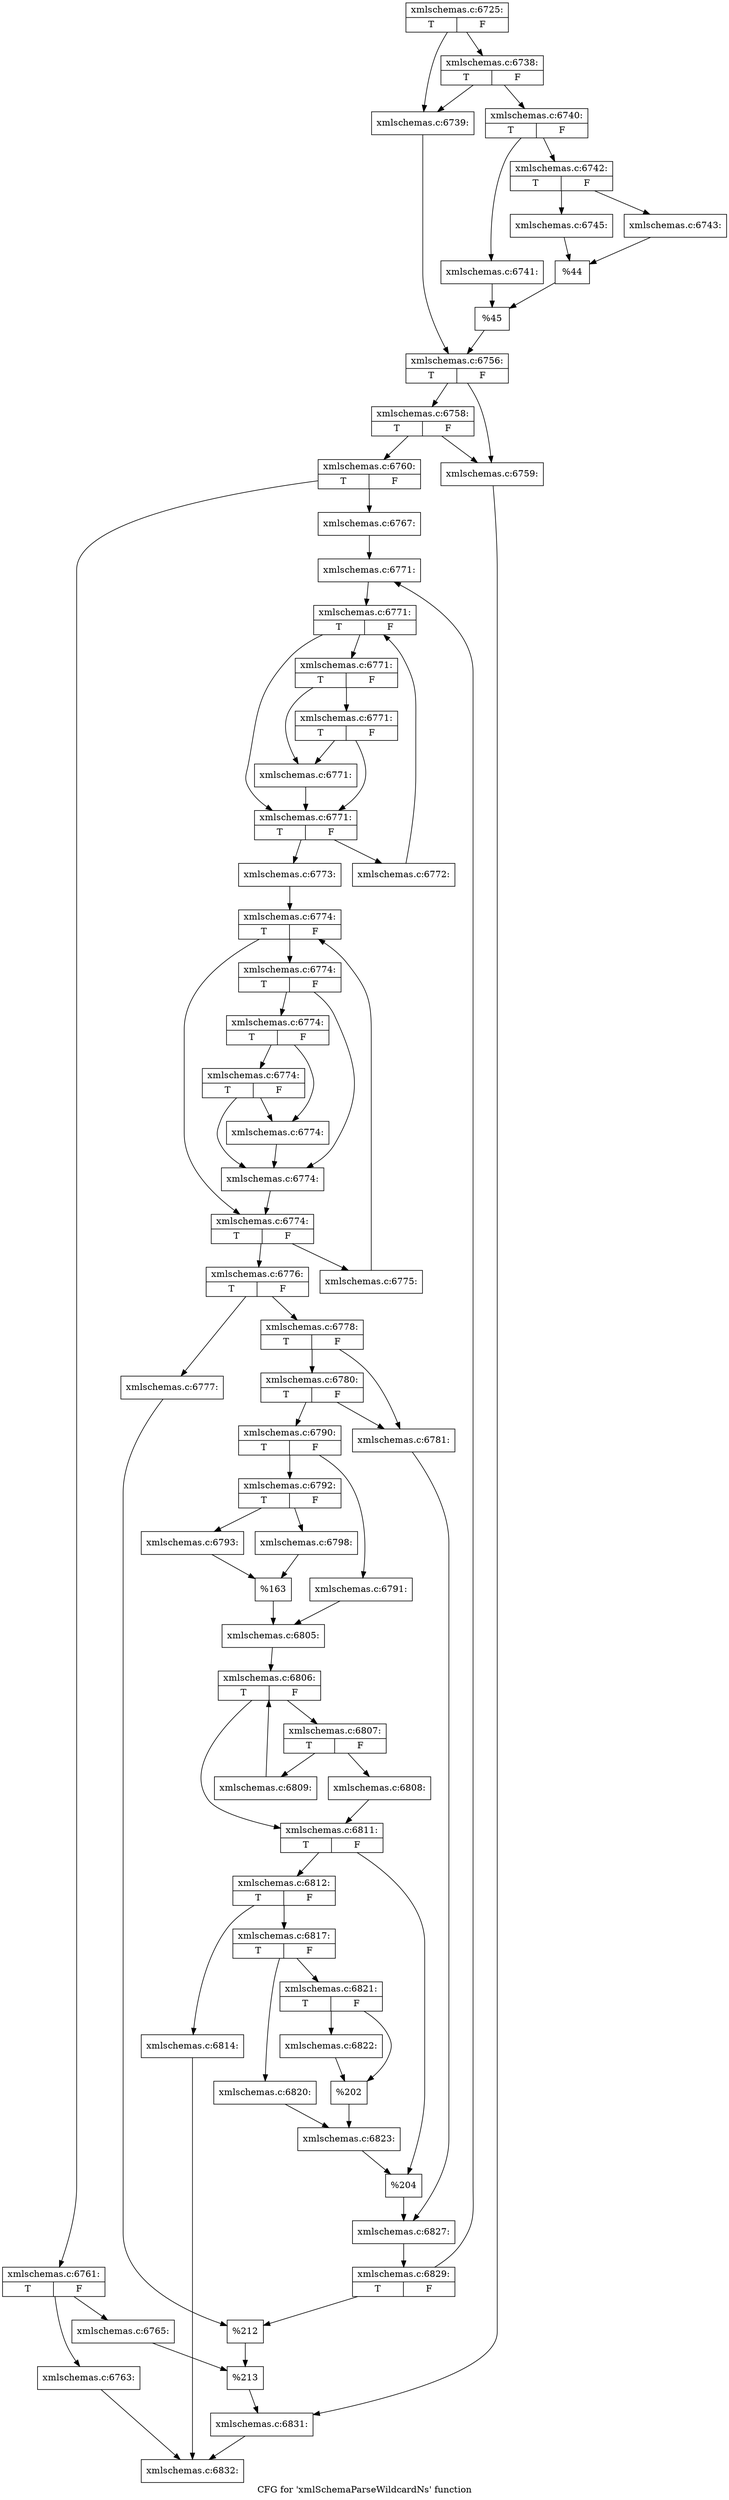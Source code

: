 digraph "CFG for 'xmlSchemaParseWildcardNs' function" {
	label="CFG for 'xmlSchemaParseWildcardNs' function";

	Node0x4ebc080 [shape=record,label="{xmlschemas.c:6725:|{<s0>T|<s1>F}}"];
	Node0x4ebc080 -> Node0x4c97fc0;
	Node0x4ebc080 -> Node0x4c980b0;
	Node0x4c980b0 [shape=record,label="{xmlschemas.c:6738:|{<s0>T|<s1>F}}"];
	Node0x4c980b0 -> Node0x4c97fc0;
	Node0x4c980b0 -> Node0x4c98060;
	Node0x4c97fc0 [shape=record,label="{xmlschemas.c:6739:}"];
	Node0x4c97fc0 -> Node0x4c98010;
	Node0x4c98060 [shape=record,label="{xmlschemas.c:6740:|{<s0>T|<s1>F}}"];
	Node0x4c98060 -> Node0x4c98a10;
	Node0x4c98060 -> Node0x4c98ab0;
	Node0x4c98a10 [shape=record,label="{xmlschemas.c:6741:}"];
	Node0x4c98a10 -> Node0x4c98a60;
	Node0x4c98ab0 [shape=record,label="{xmlschemas.c:6742:|{<s0>T|<s1>F}}"];
	Node0x4c98ab0 -> Node0x4c991e0;
	Node0x4c98ab0 -> Node0x4c99280;
	Node0x4c991e0 [shape=record,label="{xmlschemas.c:6743:}"];
	Node0x4c991e0 -> Node0x4c99230;
	Node0x4c99280 [shape=record,label="{xmlschemas.c:6745:}"];
	Node0x4c99280 -> Node0x4c99230;
	Node0x4c99230 [shape=record,label="{%44}"];
	Node0x4c99230 -> Node0x4c98a60;
	Node0x4c98a60 [shape=record,label="{%45}"];
	Node0x4c98a60 -> Node0x4c98010;
	Node0x4c98010 [shape=record,label="{xmlschemas.c:6756:|{<s0>T|<s1>F}}"];
	Node0x4c98010 -> Node0x4c9ac20;
	Node0x4c98010 -> Node0x4c9ad10;
	Node0x4c9ad10 [shape=record,label="{xmlschemas.c:6758:|{<s0>T|<s1>F}}"];
	Node0x4c9ad10 -> Node0x4c9ac20;
	Node0x4c9ad10 -> Node0x4c9acc0;
	Node0x4c9ac20 [shape=record,label="{xmlschemas.c:6759:}"];
	Node0x4c9ac20 -> Node0x4c9ac70;
	Node0x4c9acc0 [shape=record,label="{xmlschemas.c:6760:|{<s0>T|<s1>F}}"];
	Node0x4c9acc0 -> Node0x4c9b710;
	Node0x4c9acc0 -> Node0x4c9b7b0;
	Node0x4c9b710 [shape=record,label="{xmlschemas.c:6761:|{<s0>T|<s1>F}}"];
	Node0x4c9b710 -> Node0x4c9c600;
	Node0x4c9b710 -> Node0x4c9c930;
	Node0x4c9c600 [shape=record,label="{xmlschemas.c:6763:}"];
	Node0x4c9c600 -> Node0x4ebf3b0;
	Node0x4c9c930 [shape=record,label="{xmlschemas.c:6765:}"];
	Node0x4c9c930 -> Node0x4c9b760;
	Node0x4c9b7b0 [shape=record,label="{xmlschemas.c:6767:}"];
	Node0x4c9b7b0 -> Node0x4c9dbc0;
	Node0x4c9dbc0 [shape=record,label="{xmlschemas.c:6771:}"];
	Node0x4c9dbc0 -> Node0x4c9de00;
	Node0x4c9de00 [shape=record,label="{xmlschemas.c:6771:|{<s0>T|<s1>F}}"];
	Node0x4c9de00 -> Node0x4c9df60;
	Node0x4c9de00 -> Node0x4c9e000;
	Node0x4c9e000 [shape=record,label="{xmlschemas.c:6771:|{<s0>T|<s1>F}}"];
	Node0x4c9e000 -> Node0x4c9e260;
	Node0x4c9e000 -> Node0x4c9dfb0;
	Node0x4c9e260 [shape=record,label="{xmlschemas.c:6771:|{<s0>T|<s1>F}}"];
	Node0x4c9e260 -> Node0x4c9df60;
	Node0x4c9e260 -> Node0x4c9dfb0;
	Node0x4c9dfb0 [shape=record,label="{xmlschemas.c:6771:}"];
	Node0x4c9dfb0 -> Node0x4c9df60;
	Node0x4c9df60 [shape=record,label="{xmlschemas.c:6771:|{<s0>T|<s1>F}}"];
	Node0x4c9df60 -> Node0x4c9e690;
	Node0x4c9df60 -> Node0x4c9dee0;
	Node0x4c9e690 [shape=record,label="{xmlschemas.c:6772:}"];
	Node0x4c9e690 -> Node0x4c9de00;
	Node0x4c9dee0 [shape=record,label="{xmlschemas.c:6773:}"];
	Node0x4c9dee0 -> Node0x4c9ed80;
	Node0x4c9ed80 [shape=record,label="{xmlschemas.c:6774:|{<s0>T|<s1>F}}"];
	Node0x4c9ed80 -> Node0x4c9f030;
	Node0x4c9ed80 -> Node0x4c9efe0;
	Node0x4c9f030 [shape=record,label="{xmlschemas.c:6774:|{<s0>T|<s1>F}}"];
	Node0x4c9f030 -> Node0x4c9f460;
	Node0x4c9f030 -> Node0x4c9f500;
	Node0x4c9f500 [shape=record,label="{xmlschemas.c:6774:|{<s0>T|<s1>F}}"];
	Node0x4c9f500 -> Node0x4c9f760;
	Node0x4c9f500 -> Node0x4c9f4b0;
	Node0x4c9f760 [shape=record,label="{xmlschemas.c:6774:|{<s0>T|<s1>F}}"];
	Node0x4c9f760 -> Node0x4c9f460;
	Node0x4c9f760 -> Node0x4c9f4b0;
	Node0x4c9f4b0 [shape=record,label="{xmlschemas.c:6774:}"];
	Node0x4c9f4b0 -> Node0x4c9f460;
	Node0x4c9f460 [shape=record,label="{xmlschemas.c:6774:}"];
	Node0x4c9f460 -> Node0x4c9efe0;
	Node0x4c9efe0 [shape=record,label="{xmlschemas.c:6774:|{<s0>T|<s1>F}}"];
	Node0x4c9efe0 -> Node0x4c9fc10;
	Node0x4c9efe0 -> Node0x4c9ef60;
	Node0x4c9fc10 [shape=record,label="{xmlschemas.c:6775:}"];
	Node0x4c9fc10 -> Node0x4c9ed80;
	Node0x4c9ef60 [shape=record,label="{xmlschemas.c:6776:|{<s0>T|<s1>F}}"];
	Node0x4c9ef60 -> Node0x4ca02a0;
	Node0x4c9ef60 -> Node0x4ca02f0;
	Node0x4ca02a0 [shape=record,label="{xmlschemas.c:6777:}"];
	Node0x4ca02a0 -> Node0x4c9db20;
	Node0x4ca02f0 [shape=record,label="{xmlschemas.c:6778:|{<s0>T|<s1>F}}"];
	Node0x4ca02f0 -> Node0x4ca0bf0;
	Node0x4ca02f0 -> Node0x4ca0ce0;
	Node0x4ca0ce0 [shape=record,label="{xmlschemas.c:6780:|{<s0>T|<s1>F}}"];
	Node0x4ca0ce0 -> Node0x4ca0bf0;
	Node0x4ca0ce0 -> Node0x4ca0c90;
	Node0x4ca0bf0 [shape=record,label="{xmlschemas.c:6781:}"];
	Node0x4ca0bf0 -> Node0x4ca0c40;
	Node0x4ca0c90 [shape=record,label="{xmlschemas.c:6790:|{<s0>T|<s1>F}}"];
	Node0x4ca0c90 -> Node0x4ca1c90;
	Node0x4ca0c90 -> Node0x4ca1d30;
	Node0x4ca1c90 [shape=record,label="{xmlschemas.c:6791:}"];
	Node0x4ca1c90 -> Node0x4ca1ce0;
	Node0x4ca1d30 [shape=record,label="{xmlschemas.c:6792:|{<s0>T|<s1>F}}"];
	Node0x4ca1d30 -> Node0x4ca25a0;
	Node0x4ca1d30 -> Node0x4ca2640;
	Node0x4ca25a0 [shape=record,label="{xmlschemas.c:6793:}"];
	Node0x4ca25a0 -> Node0x4ca25f0;
	Node0x4ca2640 [shape=record,label="{xmlschemas.c:6798:}"];
	Node0x4ca2640 -> Node0x4ca25f0;
	Node0x4ca25f0 [shape=record,label="{%163}"];
	Node0x4ca25f0 -> Node0x4ca1ce0;
	Node0x4ca1ce0 [shape=record,label="{xmlschemas.c:6805:}"];
	Node0x4ca1ce0 -> Node0x4ca3a10;
	Node0x4ca3a10 [shape=record,label="{xmlschemas.c:6806:|{<s0>T|<s1>F}}"];
	Node0x4ca3a10 -> Node0x4ca3dc0;
	Node0x4ca3a10 -> Node0x4ca3bf0;
	Node0x4ca3dc0 [shape=record,label="{xmlschemas.c:6807:|{<s0>T|<s1>F}}"];
	Node0x4ca3dc0 -> Node0x4ca3f00;
	Node0x4ca3dc0 -> Node0x4ca3f50;
	Node0x4ca3f00 [shape=record,label="{xmlschemas.c:6808:}"];
	Node0x4ca3f00 -> Node0x4ca3bf0;
	Node0x4ca3f50 [shape=record,label="{xmlschemas.c:6809:}"];
	Node0x4ca3f50 -> Node0x4ca3a10;
	Node0x4ca3bf0 [shape=record,label="{xmlschemas.c:6811:|{<s0>T|<s1>F}}"];
	Node0x4ca3bf0 -> Node0x4ca46a0;
	Node0x4ca3bf0 -> Node0x4ca46f0;
	Node0x4ca46a0 [shape=record,label="{xmlschemas.c:6812:|{<s0>T|<s1>F}}"];
	Node0x4ca46a0 -> Node0x4edc820;
	Node0x4ca46a0 -> Node0x4edc870;
	Node0x4edc820 [shape=record,label="{xmlschemas.c:6814:}"];
	Node0x4edc820 -> Node0x4ebf3b0;
	Node0x4edc870 [shape=record,label="{xmlschemas.c:6817:|{<s0>T|<s1>F}}"];
	Node0x4edc870 -> Node0x4edd490;
	Node0x4edc870 -> Node0x4edd530;
	Node0x4edd490 [shape=record,label="{xmlschemas.c:6820:}"];
	Node0x4edd490 -> Node0x4edd4e0;
	Node0x4edd530 [shape=record,label="{xmlschemas.c:6821:|{<s0>T|<s1>F}}"];
	Node0x4edd530 -> Node0x4eddc50;
	Node0x4edd530 -> Node0x4eddca0;
	Node0x4eddc50 [shape=record,label="{xmlschemas.c:6822:}"];
	Node0x4eddc50 -> Node0x4eddca0;
	Node0x4eddca0 [shape=record,label="{%202}"];
	Node0x4eddca0 -> Node0x4edd4e0;
	Node0x4edd4e0 [shape=record,label="{xmlschemas.c:6823:}"];
	Node0x4edd4e0 -> Node0x4ca46f0;
	Node0x4ca46f0 [shape=record,label="{%204}"];
	Node0x4ca46f0 -> Node0x4ca0c40;
	Node0x4ca0c40 [shape=record,label="{xmlschemas.c:6827:}"];
	Node0x4ca0c40 -> Node0x4c9db70;
	Node0x4c9db70 [shape=record,label="{xmlschemas.c:6829:|{<s0>T|<s1>F}}"];
	Node0x4c9db70 -> Node0x4c9dbc0;
	Node0x4c9db70 -> Node0x4c9db20;
	Node0x4c9db20 [shape=record,label="{%212}"];
	Node0x4c9db20 -> Node0x4c9b760;
	Node0x4c9b760 [shape=record,label="{%213}"];
	Node0x4c9b760 -> Node0x4c9ac70;
	Node0x4c9ac70 [shape=record,label="{xmlschemas.c:6831:}"];
	Node0x4c9ac70 -> Node0x4ebf3b0;
	Node0x4ebf3b0 [shape=record,label="{xmlschemas.c:6832:}"];
}
